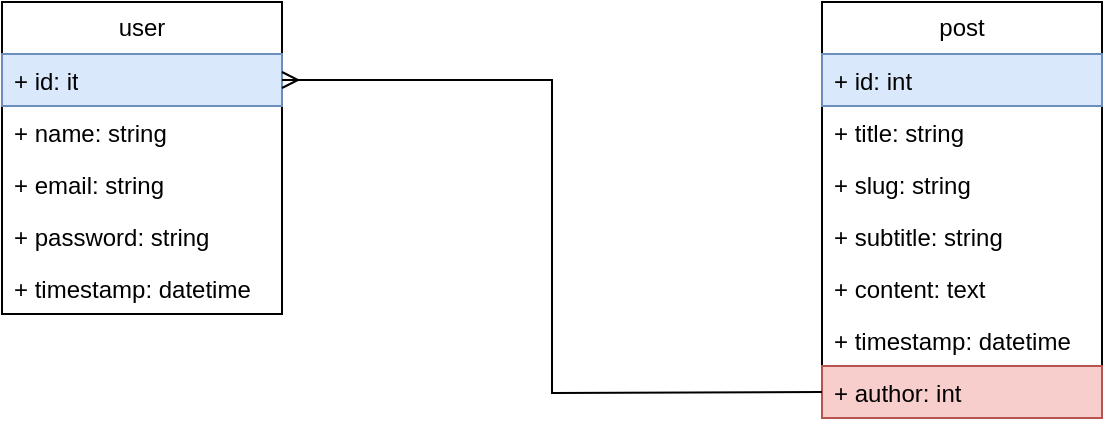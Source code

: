 <mxfile version="24.6.4" type="github">
  <diagram id="C5RBs43oDa-KdzZeNtuy" name="Page-1">
    <mxGraphModel dx="1191" dy="626" grid="1" gridSize="10" guides="1" tooltips="1" connect="1" arrows="1" fold="1" page="1" pageScale="1" pageWidth="827" pageHeight="1169" math="0" shadow="0">
      <root>
        <mxCell id="WIyWlLk6GJQsqaUBKTNV-0" />
        <mxCell id="WIyWlLk6GJQsqaUBKTNV-1" parent="WIyWlLk6GJQsqaUBKTNV-0" />
        <mxCell id="pRDzhB2TGvkvh6Uuiqvg-0" value="user" style="swimlane;fontStyle=0;childLayout=stackLayout;horizontal=1;startSize=26;fillColor=none;horizontalStack=0;resizeParent=1;resizeParentMax=0;resizeLast=0;collapsible=1;marginBottom=0;whiteSpace=wrap;html=1;" vertex="1" parent="WIyWlLk6GJQsqaUBKTNV-1">
          <mxGeometry x="110" y="120" width="140" height="156" as="geometry">
            <mxRectangle x="110" y="120" width="60" height="30" as="alternateBounds" />
          </mxGeometry>
        </mxCell>
        <mxCell id="pRDzhB2TGvkvh6Uuiqvg-1" value="+ id: it" style="text;strokeColor=#6c8ebf;fillColor=#dae8fc;align=left;verticalAlign=top;spacingLeft=4;spacingRight=4;overflow=hidden;rotatable=0;points=[[0,0.5],[1,0.5]];portConstraint=eastwest;whiteSpace=wrap;html=1;" vertex="1" parent="pRDzhB2TGvkvh6Uuiqvg-0">
          <mxGeometry y="26" width="140" height="26" as="geometry" />
        </mxCell>
        <mxCell id="pRDzhB2TGvkvh6Uuiqvg-3" value="+ name: string" style="text;strokeColor=none;fillColor=none;align=left;verticalAlign=top;spacingLeft=4;spacingRight=4;overflow=hidden;rotatable=0;points=[[0,0.5],[1,0.5]];portConstraint=eastwest;whiteSpace=wrap;html=1;" vertex="1" parent="pRDzhB2TGvkvh6Uuiqvg-0">
          <mxGeometry y="52" width="140" height="26" as="geometry" />
        </mxCell>
        <mxCell id="pRDzhB2TGvkvh6Uuiqvg-2" value="+ email: string" style="text;strokeColor=none;fillColor=none;align=left;verticalAlign=top;spacingLeft=4;spacingRight=4;overflow=hidden;rotatable=0;points=[[0,0.5],[1,0.5]];portConstraint=eastwest;whiteSpace=wrap;html=1;" vertex="1" parent="pRDzhB2TGvkvh6Uuiqvg-0">
          <mxGeometry y="78" width="140" height="26" as="geometry" />
        </mxCell>
        <mxCell id="pRDzhB2TGvkvh6Uuiqvg-14" value="+ password: string" style="text;strokeColor=none;fillColor=none;align=left;verticalAlign=top;spacingLeft=4;spacingRight=4;overflow=hidden;rotatable=0;points=[[0,0.5],[1,0.5]];portConstraint=eastwest;whiteSpace=wrap;html=1;" vertex="1" parent="pRDzhB2TGvkvh6Uuiqvg-0">
          <mxGeometry y="104" width="140" height="26" as="geometry" />
        </mxCell>
        <mxCell id="pRDzhB2TGvkvh6Uuiqvg-15" value="+ timestamp: datetime" style="text;strokeColor=none;fillColor=none;align=left;verticalAlign=top;spacingLeft=4;spacingRight=4;overflow=hidden;rotatable=0;points=[[0,0.5],[1,0.5]];portConstraint=eastwest;whiteSpace=wrap;html=1;" vertex="1" parent="pRDzhB2TGvkvh6Uuiqvg-0">
          <mxGeometry y="130" width="140" height="26" as="geometry" />
        </mxCell>
        <mxCell id="pRDzhB2TGvkvh6Uuiqvg-4" value="post" style="swimlane;fontStyle=0;childLayout=stackLayout;horizontal=1;startSize=26;fillColor=none;horizontalStack=0;resizeParent=1;resizeParentMax=0;resizeLast=0;collapsible=1;marginBottom=0;whiteSpace=wrap;html=1;" vertex="1" parent="WIyWlLk6GJQsqaUBKTNV-1">
          <mxGeometry x="520" y="120" width="140" height="208" as="geometry" />
        </mxCell>
        <mxCell id="pRDzhB2TGvkvh6Uuiqvg-5" value="+ id: int" style="text;strokeColor=#6c8ebf;fillColor=#dae8fc;align=left;verticalAlign=top;spacingLeft=4;spacingRight=4;overflow=hidden;rotatable=0;points=[[0,0.5],[1,0.5]];portConstraint=eastwest;whiteSpace=wrap;html=1;" vertex="1" parent="pRDzhB2TGvkvh6Uuiqvg-4">
          <mxGeometry y="26" width="140" height="26" as="geometry" />
        </mxCell>
        <mxCell id="pRDzhB2TGvkvh6Uuiqvg-6" value="+ title: string" style="text;strokeColor=none;fillColor=none;align=left;verticalAlign=top;spacingLeft=4;spacingRight=4;overflow=hidden;rotatable=0;points=[[0,0.5],[1,0.5]];portConstraint=eastwest;whiteSpace=wrap;html=1;" vertex="1" parent="pRDzhB2TGvkvh6Uuiqvg-4">
          <mxGeometry y="52" width="140" height="26" as="geometry" />
        </mxCell>
        <mxCell id="pRDzhB2TGvkvh6Uuiqvg-7" value="+ slug: string" style="text;strokeColor=none;fillColor=none;align=left;verticalAlign=top;spacingLeft=4;spacingRight=4;overflow=hidden;rotatable=0;points=[[0,0.5],[1,0.5]];portConstraint=eastwest;whiteSpace=wrap;html=1;" vertex="1" parent="pRDzhB2TGvkvh6Uuiqvg-4">
          <mxGeometry y="78" width="140" height="26" as="geometry" />
        </mxCell>
        <mxCell id="pRDzhB2TGvkvh6Uuiqvg-11" value="+ subtitle: string" style="text;strokeColor=none;fillColor=none;align=left;verticalAlign=top;spacingLeft=4;spacingRight=4;overflow=hidden;rotatable=0;points=[[0,0.5],[1,0.5]];portConstraint=eastwest;whiteSpace=wrap;html=1;" vertex="1" parent="pRDzhB2TGvkvh6Uuiqvg-4">
          <mxGeometry y="104" width="140" height="26" as="geometry" />
        </mxCell>
        <mxCell id="pRDzhB2TGvkvh6Uuiqvg-12" value="+ content: text" style="text;strokeColor=none;fillColor=none;align=left;verticalAlign=top;spacingLeft=4;spacingRight=4;overflow=hidden;rotatable=0;points=[[0,0.5],[1,0.5]];portConstraint=eastwest;whiteSpace=wrap;html=1;" vertex="1" parent="pRDzhB2TGvkvh6Uuiqvg-4">
          <mxGeometry y="130" width="140" height="26" as="geometry" />
        </mxCell>
        <mxCell id="pRDzhB2TGvkvh6Uuiqvg-13" value="+ timestamp: datetime" style="text;strokeColor=none;fillColor=none;align=left;verticalAlign=top;spacingLeft=4;spacingRight=4;overflow=hidden;rotatable=0;points=[[0,0.5],[1,0.5]];portConstraint=eastwest;whiteSpace=wrap;html=1;" vertex="1" parent="pRDzhB2TGvkvh6Uuiqvg-4">
          <mxGeometry y="156" width="140" height="26" as="geometry" />
        </mxCell>
        <mxCell id="pRDzhB2TGvkvh6Uuiqvg-16" value="+ author: int" style="text;strokeColor=#b85450;fillColor=#f8cecc;align=left;verticalAlign=top;spacingLeft=4;spacingRight=4;overflow=hidden;rotatable=0;points=[[0,0.5],[1,0.5]];portConstraint=eastwest;whiteSpace=wrap;html=1;" vertex="1" parent="pRDzhB2TGvkvh6Uuiqvg-4">
          <mxGeometry y="182" width="140" height="26" as="geometry" />
        </mxCell>
        <mxCell id="pRDzhB2TGvkvh6Uuiqvg-17" style="edgeStyle=orthogonalEdgeStyle;rounded=0;orthogonalLoop=1;jettySize=auto;html=1;entryX=1;entryY=0.25;entryDx=0;entryDy=0;startArrow=none;startFill=0;endArrow=ERmany;endFill=0;" edge="1" parent="WIyWlLk6GJQsqaUBKTNV-1" target="pRDzhB2TGvkvh6Uuiqvg-0">
          <mxGeometry relative="1" as="geometry">
            <mxPoint x="520" y="315" as="sourcePoint" />
          </mxGeometry>
        </mxCell>
      </root>
    </mxGraphModel>
  </diagram>
</mxfile>
